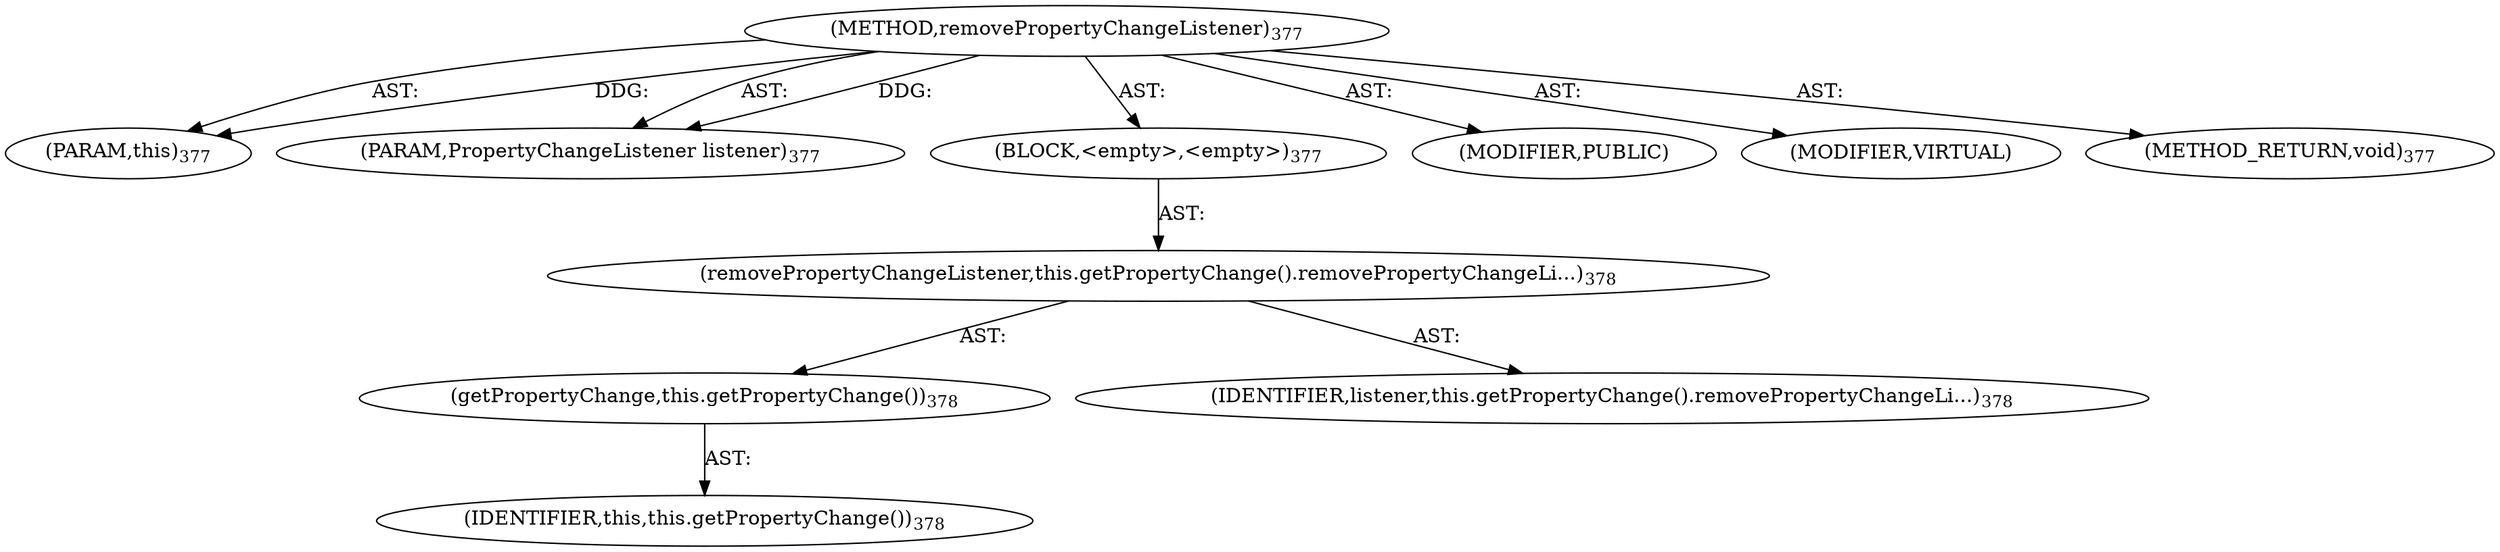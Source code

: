 digraph "removePropertyChangeListener" {  
"111669149721" [label = <(METHOD,removePropertyChangeListener)<SUB>377</SUB>> ]
"115964117006" [label = <(PARAM,this)<SUB>377</SUB>> ]
"115964117041" [label = <(PARAM,PropertyChangeListener listener)<SUB>377</SUB>> ]
"25769803814" [label = <(BLOCK,&lt;empty&gt;,&lt;empty&gt;)<SUB>377</SUB>> ]
"30064771193" [label = <(removePropertyChangeListener,this.getPropertyChange().removePropertyChangeLi...)<SUB>378</SUB>> ]
"30064771194" [label = <(getPropertyChange,this.getPropertyChange())<SUB>378</SUB>> ]
"68719476757" [label = <(IDENTIFIER,this,this.getPropertyChange())<SUB>378</SUB>> ]
"68719476854" [label = <(IDENTIFIER,listener,this.getPropertyChange().removePropertyChangeLi...)<SUB>378</SUB>> ]
"133143986238" [label = <(MODIFIER,PUBLIC)> ]
"133143986239" [label = <(MODIFIER,VIRTUAL)> ]
"128849018905" [label = <(METHOD_RETURN,void)<SUB>377</SUB>> ]
  "111669149721" -> "115964117006"  [ label = "AST: "] 
  "111669149721" -> "115964117041"  [ label = "AST: "] 
  "111669149721" -> "25769803814"  [ label = "AST: "] 
  "111669149721" -> "133143986238"  [ label = "AST: "] 
  "111669149721" -> "133143986239"  [ label = "AST: "] 
  "111669149721" -> "128849018905"  [ label = "AST: "] 
  "25769803814" -> "30064771193"  [ label = "AST: "] 
  "30064771193" -> "30064771194"  [ label = "AST: "] 
  "30064771193" -> "68719476854"  [ label = "AST: "] 
  "30064771194" -> "68719476757"  [ label = "AST: "] 
  "111669149721" -> "115964117006"  [ label = "DDG: "] 
  "111669149721" -> "115964117041"  [ label = "DDG: "] 
}

